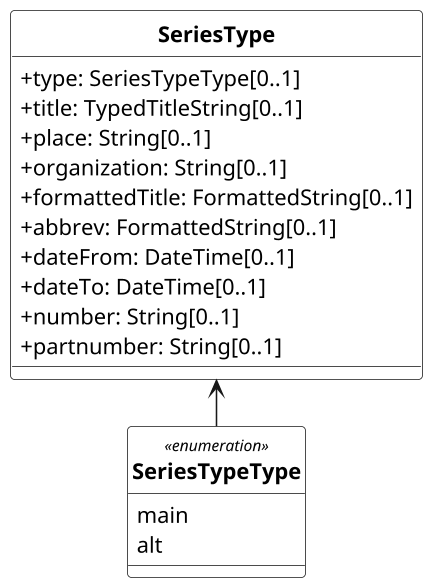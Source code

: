 @startuml RelBib_Series
/'
Diagram:        RelBib_Series
DateCreate:     30/08/2018
Description:    These bibliographic models are developed to consolidate and standardize the data models used for bibliographic and citation purposes.
                These models are meant to be fully compatible with ISO 690 and ISO TC 46’s (and SC 4, SC 9) work on bibliography.
                They are used extensively in the following projects as containers for bibliographic data management and for managing document metadata:

                - ISO Standards
                - CSD Standards
                - Chinese Standards (GB and family)
                - ISO bibliography gem
                
                Below are the UML diagrams.
                The document models are expressed as UML and as RelaxNG Compact (RNC) grammars; see discussion under Grammars. This repository contains the RNC grammars for the base BibliographicItem model, Citation model and the Contributor model.
                The document models are currently used by IsoDoc-based authoring tools for standards, which convert Asciidoctor source to XML representations of the document models, and validate the XML generated against the RNC schemas:
                
                - https://github.com/riboseinc/asciidoctor-iso
                - https://github.com/riboseinc/asciidoctor-csd
                - https://github.com/riboseinc/asciidoctor-gb
                
                They are also used by tools that render those XML representations of the document models, into HTML and Microsoft Word:
                
                - https://github.com/riboseinc/isodoc
                - https://github.com/riboseinc/asciidoctor-csd (inheriting from isodoc)
                - https://github.com/riboseinc/asciidoctor-gb (inheriting from isodoc)

Hystory of changes:
> DD/MM/YYYY
    - 
    - 
'/

'******* CONFIGURATION ************************************************
top to bottom direction
skinparam classAttributeIconSize 0
skinparam Dpi 150
skinparam Monochrome true
skinparam LineType ortho
skinparam nodesep 30
skinparam ranksep 30
hide circle
/' skinparam CircledCharacterRadius 0 '/
/' skinparam CircledCharacterFontSize 0 '/
skinparam Default {
TextAlignment center
FontName Helvetica
}
skinparam Class {
AttributeIconSize 0
BackgroundColor White
FontStyle bold
StereotypeFontSize 10
}
skinparam Rectangle {
BackgroundColor White
FontStyle bold
FontSize 11
StereotypeFontSize 10
}
skinparam Object {
BackgroundColor White
FontStyle bold
FontSize 11
StereotypeFontSize 10
}
skinparam Entity {
StereotypeFontSize 10
}

'******* CLASS DEFINITION *********************************************
class SeriesType {
    +type: SeriesTypeType[0..1]
    +title: TypedTitleString[0..1]
    +place: String[0..1]
    +organization: String[0..1]
    +formattedTitle: FormattedString[0..1]
    +abbrev: FormattedString[0..1]
    +dateFrom: DateTime[0..1]
    +dateTo: DateTime[0..1]
    +number: String[0..1]
    +partnumber: String[0..1]
}

enum SeriesTypeType <<enumeration>>{
    main
    alt
}

'******* NOTES ********************************************************


'******* CLASS RELATIONS **********************************************
SeriesType <-- SeriesTypeType

@enduml